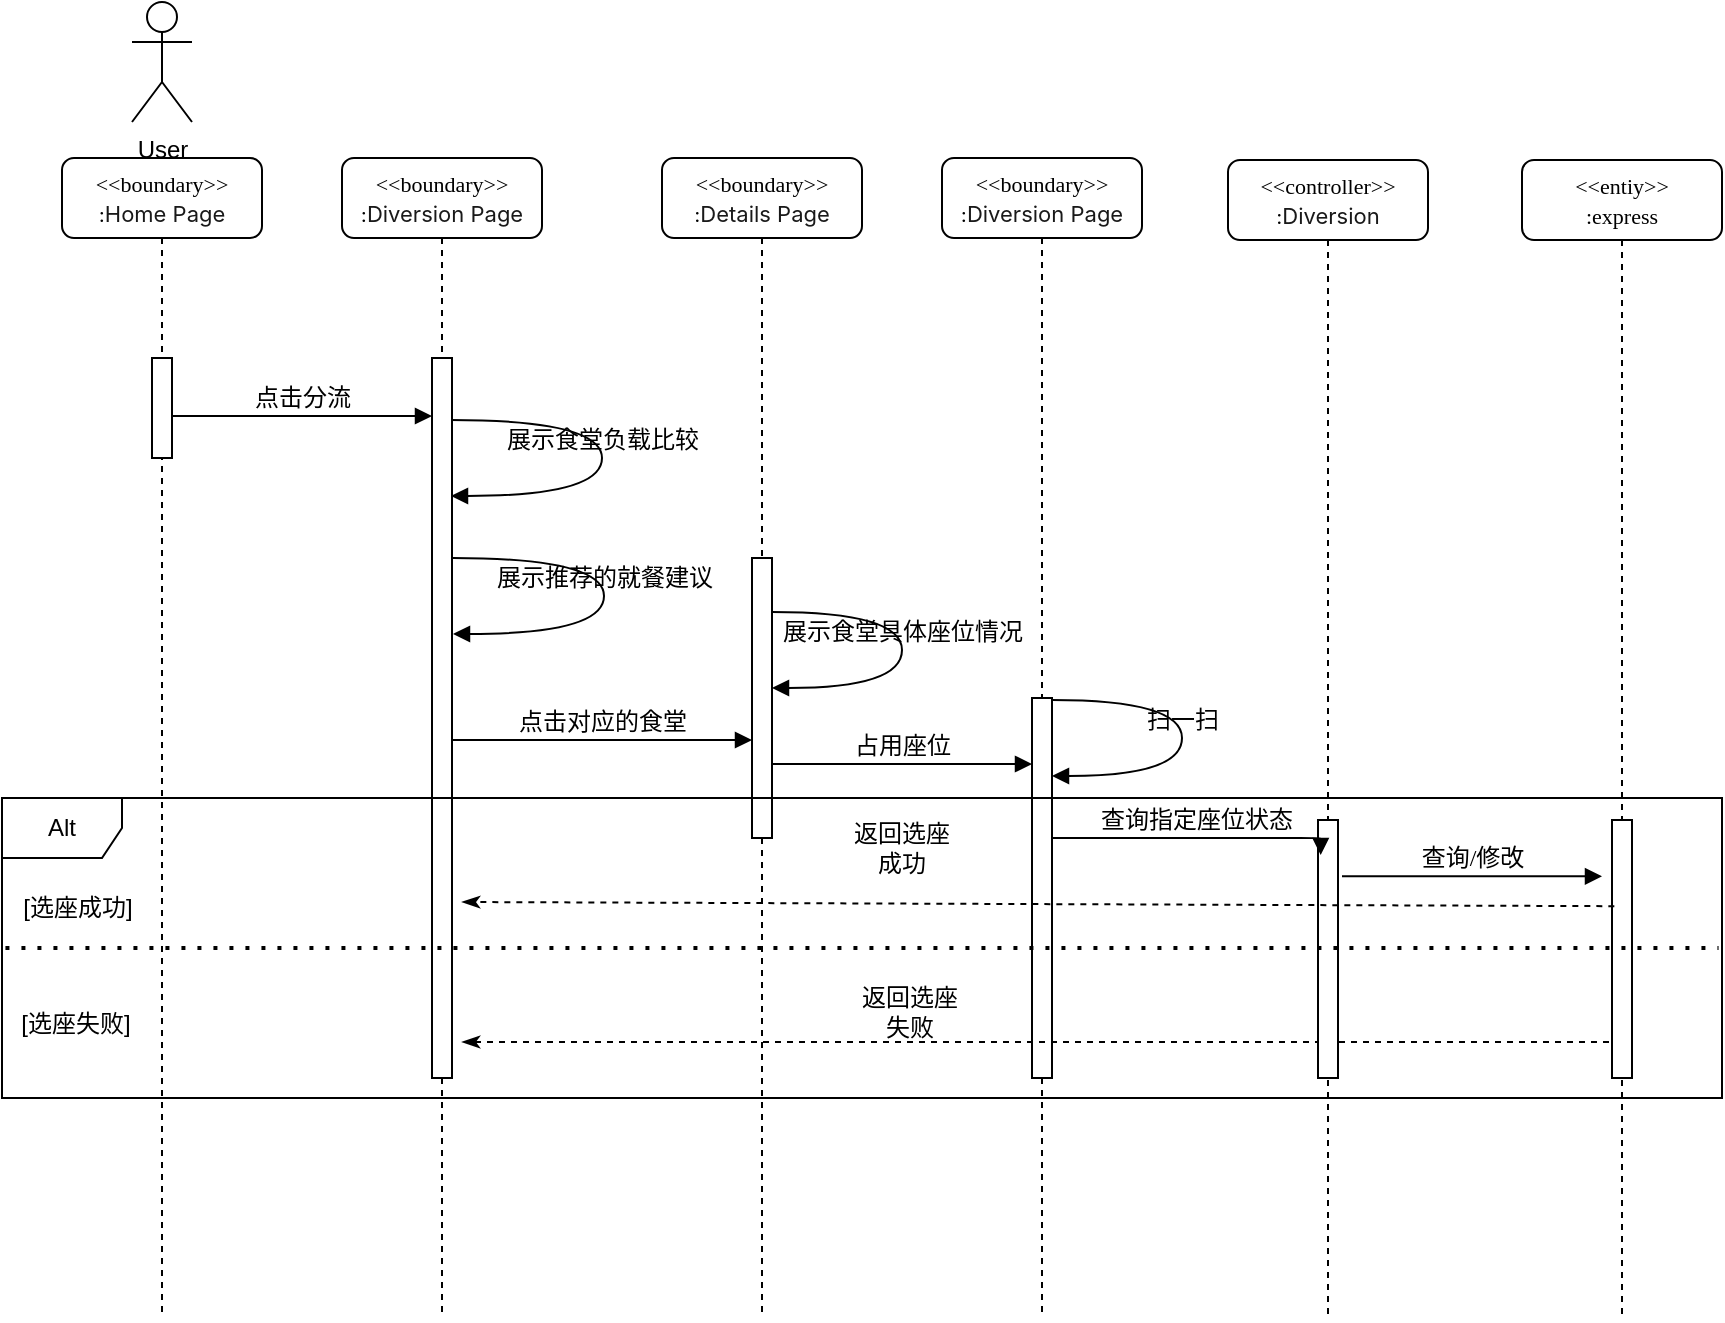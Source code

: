 <mxfile version="26.2.13">
  <diagram name="Page-1" id="13e1069c-82ec-6db2-03f1-153e76fe0fe0">
    <mxGraphModel dx="1402" dy="816" grid="1" gridSize="10" guides="1" tooltips="1" connect="1" arrows="1" fold="1" page="1" pageScale="1" pageWidth="1100" pageHeight="850" background="none" math="0" shadow="0">
      <root>
        <mxCell id="0" />
        <mxCell id="1" parent="0" />
        <mxCell id="7baba1c4bc27f4b0-2" value="&lt;div&gt;&lt;font style=&quot;font-size: 11px;&quot;&gt;&amp;lt;&amp;lt;boundary&amp;gt;&amp;gt;&lt;/font&gt;&lt;/div&gt;&lt;font style=&quot;font-size: 11px;&quot;&gt;:&lt;span style=&quot;color: rgba(0, 0, 0, 0.9); font-family: -apple-system, &amp;quot;system-ui&amp;quot;, &amp;quot;Segoe UI&amp;quot;, system-ui, -apple-system, &amp;quot;Segoe UI&amp;quot;, Roboto, Ubuntu, Cantarell, &amp;quot;Noto Sans&amp;quot;, sans-serif, Arial, &amp;quot;PingFang SC&amp;quot;, &amp;quot;Source Han Sans SC&amp;quot;, &amp;quot;Microsoft YaHei UI&amp;quot;, &amp;quot;Microsoft YaHei&amp;quot;, &amp;quot;Noto Sans CJK SC&amp;quot;, sans-serif; text-align: left; white-space-collapse: preserve; background-color: rgb(255, 255, 255);&quot;&gt;Diversion Page&lt;/span&gt;&lt;/font&gt;" style="shape=umlLifeline;perimeter=lifelinePerimeter;whiteSpace=wrap;html=1;container=1;collapsible=0;recursiveResize=0;outlineConnect=0;rounded=1;shadow=0;comic=0;labelBackgroundColor=none;strokeWidth=1;fontFamily=Verdana;fontSize=12;align=center;" parent="1" vertex="1">
          <mxGeometry x="240" y="80" width="100" height="580" as="geometry" />
        </mxCell>
        <mxCell id="7baba1c4bc27f4b0-10" value="" style="html=1;points=[];perimeter=orthogonalPerimeter;rounded=0;shadow=0;comic=0;labelBackgroundColor=none;strokeWidth=1;fontFamily=Verdana;fontSize=12;align=center;" parent="7baba1c4bc27f4b0-2" vertex="1">
          <mxGeometry x="45" y="100" width="10" height="360" as="geometry" />
        </mxCell>
        <mxCell id="7baba1c4bc27f4b0-3" value="&lt;div&gt;&lt;font style=&quot;font-size: 11px;&quot;&gt;&amp;lt;&amp;lt;boundary&amp;gt;&amp;gt;&lt;/font&gt;&lt;/div&gt;&lt;font style=&quot;font-size: 11px;&quot;&gt;:&lt;/font&gt;&lt;span style=&quot;color: rgba(0, 0, 0, 0.9); font-family: -apple-system, &amp;quot;system-ui&amp;quot;, &amp;quot;Segoe UI&amp;quot;, system-ui, -apple-system, &amp;quot;Segoe UI&amp;quot;, Roboto, Ubuntu, Cantarell, &amp;quot;Noto Sans&amp;quot;, sans-serif, Arial, &amp;quot;PingFang SC&amp;quot;, &amp;quot;Source Han Sans SC&amp;quot;, &amp;quot;Microsoft YaHei UI&amp;quot;, &amp;quot;Microsoft YaHei&amp;quot;, &amp;quot;Noto Sans CJK SC&amp;quot;, sans-serif; text-align: left; white-space-collapse: preserve; background-color: rgb(255, 255, 255);&quot;&gt;&lt;font style=&quot;font-size: 11px;&quot;&gt;Details Page&lt;/font&gt;&lt;/span&gt;" style="shape=umlLifeline;perimeter=lifelinePerimeter;whiteSpace=wrap;html=1;container=1;collapsible=0;recursiveResize=0;outlineConnect=0;rounded=1;shadow=0;comic=0;labelBackgroundColor=none;strokeWidth=1;fontFamily=Verdana;fontSize=12;align=center;" parent="1" vertex="1">
          <mxGeometry x="400" y="80" width="100" height="580" as="geometry" />
        </mxCell>
        <mxCell id="7baba1c4bc27f4b0-13" value="" style="html=1;points=[];perimeter=orthogonalPerimeter;rounded=0;shadow=0;comic=0;labelBackgroundColor=none;strokeWidth=1;fontFamily=Verdana;fontSize=12;align=center;" parent="7baba1c4bc27f4b0-3" vertex="1">
          <mxGeometry x="45" y="200" width="10" height="140" as="geometry" />
        </mxCell>
        <mxCell id="7baba1c4bc27f4b0-4" value="&lt;div&gt;&lt;font style=&quot;font-size: 11px;&quot;&gt;&amp;lt;&amp;lt;boundary&amp;gt;&amp;gt;&lt;/font&gt;&lt;/div&gt;&lt;font style=&quot;font-size: 11px;&quot;&gt;:&lt;span style=&quot;color: rgba(0, 0, 0, 0.9); font-family: -apple-system, &amp;quot;system-ui&amp;quot;, &amp;quot;Segoe UI&amp;quot;, system-ui, -apple-system, &amp;quot;Segoe UI&amp;quot;, Roboto, Ubuntu, Cantarell, &amp;quot;Noto Sans&amp;quot;, sans-serif, Arial, &amp;quot;PingFang SC&amp;quot;, &amp;quot;Source Han Sans SC&amp;quot;, &amp;quot;Microsoft YaHei UI&amp;quot;, &amp;quot;Microsoft YaHei&amp;quot;, &amp;quot;Noto Sans CJK SC&amp;quot;, sans-serif; text-align: left; white-space-collapse: preserve; background-color: rgb(255, 255, 255);&quot;&gt;Diversion Page&lt;/span&gt;&lt;/font&gt;" style="shape=umlLifeline;perimeter=lifelinePerimeter;whiteSpace=wrap;html=1;container=1;collapsible=0;recursiveResize=0;outlineConnect=0;rounded=1;shadow=0;comic=0;labelBackgroundColor=none;strokeWidth=1;fontFamily=Verdana;fontSize=12;align=center;" parent="1" vertex="1">
          <mxGeometry x="540" y="80" width="100" height="580" as="geometry" />
        </mxCell>
        <mxCell id="7baba1c4bc27f4b0-8" value="&lt;div&gt;&lt;font style=&quot;font-size: 11px;&quot;&gt;&amp;lt;&amp;lt;boundary&amp;gt;&amp;gt;&lt;/font&gt;&lt;/div&gt;&lt;font style=&quot;font-size: 11px;&quot;&gt;:&lt;span style=&quot;color: rgba(0, 0, 0, 0.9); font-family: -apple-system, &amp;quot;system-ui&amp;quot;, &amp;quot;Segoe UI&amp;quot;, system-ui, -apple-system, &amp;quot;Segoe UI&amp;quot;, Roboto, Ubuntu, Cantarell, &amp;quot;Noto Sans&amp;quot;, sans-serif, Arial, &amp;quot;PingFang SC&amp;quot;, &amp;quot;Source Han Sans SC&amp;quot;, &amp;quot;Microsoft YaHei UI&amp;quot;, &amp;quot;Microsoft YaHei&amp;quot;, &amp;quot;Noto Sans CJK SC&amp;quot;, sans-serif; text-align: left; white-space-collapse: preserve; background-color: rgb(255, 255, 255);&quot;&gt;Home Page&lt;/span&gt;&lt;/font&gt;" style="shape=umlLifeline;perimeter=lifelinePerimeter;whiteSpace=wrap;html=1;container=1;collapsible=0;recursiveResize=0;outlineConnect=0;rounded=1;shadow=0;comic=0;labelBackgroundColor=none;strokeWidth=1;fontFamily=Verdana;fontSize=12;align=center;" parent="1" vertex="1">
          <mxGeometry x="100" y="80" width="100" height="580" as="geometry" />
        </mxCell>
        <mxCell id="7baba1c4bc27f4b0-9" value="" style="html=1;points=[];perimeter=orthogonalPerimeter;rounded=0;shadow=0;comic=0;labelBackgroundColor=none;strokeWidth=1;fontFamily=Verdana;fontSize=12;align=center;" parent="7baba1c4bc27f4b0-8" vertex="1">
          <mxGeometry x="45" y="100" width="10" height="50" as="geometry" />
        </mxCell>
        <mxCell id="7baba1c4bc27f4b0-16" value="" style="html=1;points=[];perimeter=orthogonalPerimeter;rounded=0;shadow=0;comic=0;labelBackgroundColor=none;strokeWidth=1;fontFamily=Verdana;fontSize=12;align=center;" parent="1" vertex="1">
          <mxGeometry x="585" y="350" width="10" height="190" as="geometry" />
        </mxCell>
        <mxCell id="7baba1c4bc27f4b0-17" value="占用座位" style="html=1;verticalAlign=bottom;endArrow=block;labelBackgroundColor=none;fontFamily=Verdana;fontSize=12;edgeStyle=elbowEdgeStyle;elbow=vertical;" parent="1" edge="1">
          <mxGeometry relative="1" as="geometry">
            <mxPoint x="455" y="383" as="sourcePoint" />
            <Array as="points">
              <mxPoint x="460" y="383" />
            </Array>
            <mxPoint x="585" y="383" as="targetPoint" />
          </mxGeometry>
        </mxCell>
        <mxCell id="7baba1c4bc27f4b0-11" value="点击分流" style="html=1;verticalAlign=bottom;endArrow=block;entryX=0;entryY=0;labelBackgroundColor=none;fontFamily=Verdana;fontSize=12;edgeStyle=elbowEdgeStyle;elbow=vertical;" parent="1" edge="1">
          <mxGeometry relative="1" as="geometry">
            <mxPoint x="155" y="209" as="sourcePoint" />
            <mxPoint x="285" y="209" as="targetPoint" />
            <mxPoint as="offset" />
          </mxGeometry>
        </mxCell>
        <mxCell id="7baba1c4bc27f4b0-14" value="点击对应的食堂" style="html=1;verticalAlign=bottom;endArrow=block;entryX=0;entryY=0;labelBackgroundColor=none;fontFamily=Verdana;fontSize=12;edgeStyle=elbowEdgeStyle;elbow=vertical;" parent="1" edge="1">
          <mxGeometry relative="1" as="geometry">
            <mxPoint x="295" y="371" as="sourcePoint" />
            <mxPoint x="445" y="371.0" as="targetPoint" />
          </mxGeometry>
        </mxCell>
        <mxCell id="FpxC6w6_wzoklBhBdQIs-2" value="展示食堂负载比较" style="html=1;verticalAlign=bottom;endArrow=block;labelBackgroundColor=none;fontFamily=Verdana;fontSize=12;elbow=vertical;edgeStyle=orthogonalEdgeStyle;curved=1;" parent="1" edge="1">
          <mxGeometry relative="1" as="geometry">
            <mxPoint x="294.5" y="211" as="sourcePoint" />
            <mxPoint x="294.5" y="249" as="targetPoint" />
            <Array as="points">
              <mxPoint x="370" y="211" />
              <mxPoint x="370" y="249" />
            </Array>
          </mxGeometry>
        </mxCell>
        <mxCell id="FpxC6w6_wzoklBhBdQIs-3" value="展示推荐的就餐建议" style="html=1;verticalAlign=bottom;endArrow=block;labelBackgroundColor=none;fontFamily=Verdana;fontSize=12;elbow=vertical;edgeStyle=orthogonalEdgeStyle;curved=1;" parent="1" edge="1">
          <mxGeometry relative="1" as="geometry">
            <mxPoint x="295.5" y="280" as="sourcePoint" />
            <mxPoint x="295.5" y="318" as="targetPoint" />
            <Array as="points">
              <mxPoint x="371" y="280" />
              <mxPoint x="371" y="318" />
            </Array>
          </mxGeometry>
        </mxCell>
        <mxCell id="FpxC6w6_wzoklBhBdQIs-4" value="展示食堂具体座位情况" style="html=1;verticalAlign=bottom;endArrow=block;labelBackgroundColor=none;fontFamily=Verdana;fontSize=12;elbow=vertical;edgeStyle=orthogonalEdgeStyle;curved=1;" parent="1" edge="1">
          <mxGeometry relative="1" as="geometry">
            <mxPoint x="455" y="307" as="sourcePoint" />
            <mxPoint x="455" y="345" as="targetPoint" />
            <Array as="points">
              <mxPoint x="520" y="307" />
              <mxPoint x="520" y="345" />
            </Array>
          </mxGeometry>
        </mxCell>
        <mxCell id="FpxC6w6_wzoklBhBdQIs-5" value="扫一扫" style="html=1;verticalAlign=bottom;endArrow=block;labelBackgroundColor=none;fontFamily=Verdana;fontSize=12;elbow=vertical;edgeStyle=orthogonalEdgeStyle;curved=1;" parent="1" edge="1">
          <mxGeometry relative="1" as="geometry">
            <mxPoint x="595" y="351" as="sourcePoint" />
            <mxPoint x="595" y="389" as="targetPoint" />
            <Array as="points">
              <mxPoint x="660" y="351" />
              <mxPoint x="660" y="389" />
            </Array>
          </mxGeometry>
        </mxCell>
        <mxCell id="FpxC6w6_wzoklBhBdQIs-6" value="User" style="shape=umlActor;verticalLabelPosition=bottom;verticalAlign=top;html=1;outlineConnect=0;" parent="1" vertex="1">
          <mxGeometry x="135" y="2" width="30" height="60" as="geometry" />
        </mxCell>
        <mxCell id="FpxC6w6_wzoklBhBdQIs-7" value="Alt" style="shape=umlFrame;whiteSpace=wrap;html=1;pointerEvents=0;" parent="1" vertex="1">
          <mxGeometry x="70" y="400" width="860" height="150" as="geometry" />
        </mxCell>
        <mxCell id="FpxC6w6_wzoklBhBdQIs-11" value="返回选座成功" style="text;html=1;align=center;verticalAlign=middle;whiteSpace=wrap;rounded=0;" parent="1" vertex="1">
          <mxGeometry x="490" y="410" width="60" height="30" as="geometry" />
        </mxCell>
        <mxCell id="FpxC6w6_wzoklBhBdQIs-12" value="" style="endArrow=classicThin;html=1;rounded=0;dashed=1;endFill=1;" parent="1" source="FpxC6w6_wzoklBhBdQIs-27" edge="1">
          <mxGeometry width="50" height="50" relative="1" as="geometry">
            <mxPoint x="589" y="522" as="sourcePoint" />
            <mxPoint x="300" y="522" as="targetPoint" />
          </mxGeometry>
        </mxCell>
        <mxCell id="FpxC6w6_wzoklBhBdQIs-13" value="返回选座失败" style="text;html=1;align=center;verticalAlign=middle;whiteSpace=wrap;rounded=0;" parent="1" vertex="1">
          <mxGeometry x="494" y="492" width="60" height="30" as="geometry" />
        </mxCell>
        <mxCell id="FpxC6w6_wzoklBhBdQIs-14" value="[选座成功]" style="text;html=1;align=center;verticalAlign=middle;whiteSpace=wrap;rounded=0;" parent="1" vertex="1">
          <mxGeometry x="78" y="440" width="60" height="30" as="geometry" />
        </mxCell>
        <mxCell id="FpxC6w6_wzoklBhBdQIs-15" value="[选座失败]" style="text;html=1;align=center;verticalAlign=middle;whiteSpace=wrap;rounded=0;" parent="1" vertex="1">
          <mxGeometry x="77" y="498" width="60" height="30" as="geometry" />
        </mxCell>
        <mxCell id="FpxC6w6_wzoklBhBdQIs-20" value="&lt;div&gt;&lt;font style=&quot;font-size: 11px;&quot;&gt;&amp;lt;&amp;lt;controller&amp;gt;&amp;gt;&lt;/font&gt;&lt;/div&gt;&lt;font style=&quot;font-size: 11px;&quot;&gt;:&lt;span style=&quot;color: rgba(0, 0, 0, 0.9); font-family: -apple-system, &amp;quot;system-ui&amp;quot;, &amp;quot;Segoe UI&amp;quot;, system-ui, -apple-system, &amp;quot;Segoe UI&amp;quot;, Roboto, Ubuntu, Cantarell, &amp;quot;Noto Sans&amp;quot;, sans-serif, Arial, &amp;quot;PingFang SC&amp;quot;, &amp;quot;Source Han Sans SC&amp;quot;, &amp;quot;Microsoft YaHei UI&amp;quot;, &amp;quot;Microsoft YaHei&amp;quot;, &amp;quot;Noto Sans CJK SC&amp;quot;, sans-serif; text-align: left; white-space-collapse: preserve; background-color: rgb(255, 255, 255);&quot;&gt;Diversion&lt;/span&gt;&lt;/font&gt;" style="shape=umlLifeline;perimeter=lifelinePerimeter;whiteSpace=wrap;html=1;container=1;collapsible=0;recursiveResize=0;outlineConnect=0;rounded=1;shadow=0;comic=0;labelBackgroundColor=none;strokeWidth=1;fontFamily=Verdana;fontSize=12;align=center;" parent="1" vertex="1">
          <mxGeometry x="683" y="81" width="100" height="580" as="geometry" />
        </mxCell>
        <mxCell id="FpxC6w6_wzoklBhBdQIs-22" value="" style="html=1;points=[];perimeter=orthogonalPerimeter;rounded=0;shadow=0;comic=0;labelBackgroundColor=none;strokeWidth=1;fontFamily=Verdana;fontSize=12;align=center;" parent="FpxC6w6_wzoklBhBdQIs-20" vertex="1">
          <mxGeometry x="45" y="330" width="10" height="129" as="geometry" />
        </mxCell>
        <mxCell id="FpxC6w6_wzoklBhBdQIs-21" value="查询指定座位状态" style="html=1;verticalAlign=bottom;endArrow=block;labelBackgroundColor=none;fontFamily=Verdana;fontSize=12;edgeStyle=elbowEdgeStyle;elbow=vertical;entryX=0.135;entryY=0.136;entryDx=0;entryDy=0;entryPerimeter=0;" parent="FpxC6w6_wzoklBhBdQIs-20" target="FpxC6w6_wzoklBhBdQIs-22" edge="1">
          <mxGeometry relative="1" as="geometry">
            <mxPoint x="-88" y="339" as="sourcePoint" />
            <Array as="points">
              <mxPoint x="-83" y="339" />
            </Array>
            <mxPoint x="42" y="339" as="targetPoint" />
          </mxGeometry>
        </mxCell>
        <mxCell id="FpxC6w6_wzoklBhBdQIs-26" value="查询/修改" style="html=1;verticalAlign=bottom;endArrow=block;labelBackgroundColor=none;fontFamily=Verdana;fontSize=12;edgeStyle=elbowEdgeStyle;elbow=vertical;" parent="1" edge="1">
          <mxGeometry relative="1" as="geometry">
            <mxPoint x="740" y="439.17" as="sourcePoint" />
            <Array as="points">
              <mxPoint x="745" y="439.17" />
            </Array>
            <mxPoint x="870" y="439.17" as="targetPoint" />
          </mxGeometry>
        </mxCell>
        <mxCell id="FpxC6w6_wzoklBhBdQIs-27" value="&lt;div&gt;&lt;font style=&quot;font-size: 11px;&quot;&gt;&amp;lt;&amp;lt;entiy&amp;gt;&amp;gt;&lt;/font&gt;&lt;/div&gt;&lt;div&gt;&lt;span style=&quot;font-size: 11px;&quot;&gt;:express&lt;/span&gt;&lt;/div&gt;" style="shape=umlLifeline;perimeter=lifelinePerimeter;whiteSpace=wrap;html=1;container=1;collapsible=0;recursiveResize=0;outlineConnect=0;rounded=1;shadow=0;comic=0;labelBackgroundColor=none;strokeWidth=1;fontFamily=Verdana;fontSize=12;align=center;" parent="1" vertex="1">
          <mxGeometry x="830" y="81" width="100" height="580" as="geometry" />
        </mxCell>
        <mxCell id="FpxC6w6_wzoklBhBdQIs-28" value="" style="html=1;points=[];perimeter=orthogonalPerimeter;rounded=0;shadow=0;comic=0;labelBackgroundColor=none;strokeWidth=1;fontFamily=Verdana;fontSize=12;align=center;" parent="FpxC6w6_wzoklBhBdQIs-27" vertex="1">
          <mxGeometry x="45" y="330" width="10" height="129" as="geometry" />
        </mxCell>
        <mxCell id="FpxC6w6_wzoklBhBdQIs-8" value="" style="endArrow=none;dashed=1;html=1;dashPattern=1 3;strokeWidth=2;rounded=0;exitX=0.002;exitY=0.5;exitDx=0;exitDy=0;exitPerimeter=0;entryX=0.998;entryY=0.5;entryDx=0;entryDy=0;entryPerimeter=0;" parent="1" source="FpxC6w6_wzoklBhBdQIs-7" target="FpxC6w6_wzoklBhBdQIs-7" edge="1">
          <mxGeometry width="50" height="50" relative="1" as="geometry">
            <mxPoint x="410" y="260" as="sourcePoint" />
            <mxPoint x="760" y="290" as="targetPoint" />
          </mxGeometry>
        </mxCell>
        <mxCell id="FpxC6w6_wzoklBhBdQIs-10" value="" style="endArrow=classicThin;html=1;rounded=0;dashed=1;endFill=1;exitX=0.117;exitY=0.334;exitDx=0;exitDy=0;exitPerimeter=0;" parent="1" source="FpxC6w6_wzoklBhBdQIs-28" edge="1">
          <mxGeometry width="50" height="50" relative="1" as="geometry">
            <mxPoint x="585" y="452" as="sourcePoint" />
            <mxPoint x="300" y="452" as="targetPoint" />
          </mxGeometry>
        </mxCell>
      </root>
    </mxGraphModel>
  </diagram>
</mxfile>
